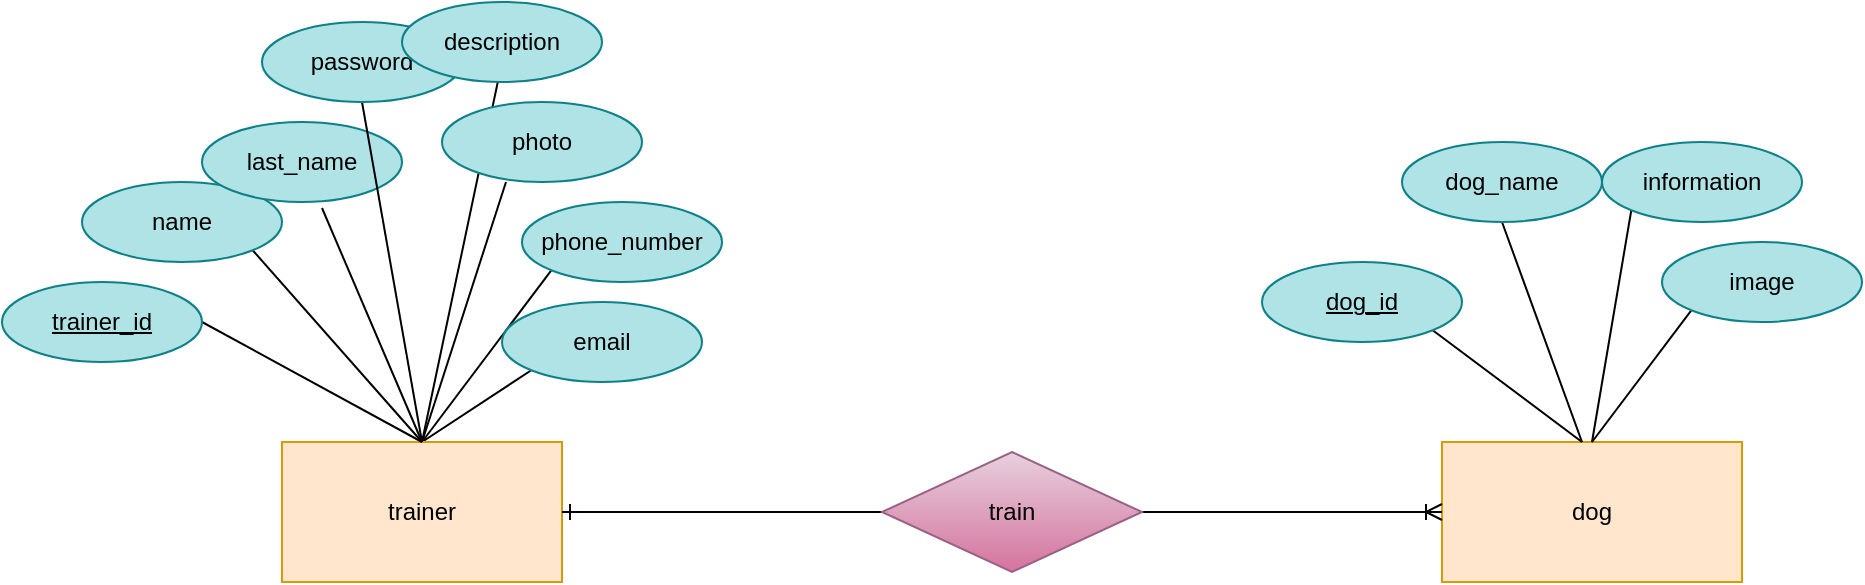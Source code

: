 <mxfile version="20.8.16" type="device"><diagram name="Página-1" id="N_ty1VtE1_yFWlDJbEZe"><mxGraphModel dx="1034" dy="604" grid="1" gridSize="10" guides="1" tooltips="1" connect="1" arrows="1" fold="1" page="1" pageScale="1" pageWidth="827" pageHeight="1169" math="0" shadow="0"><root><mxCell id="0"/><mxCell id="1" parent="0"/><mxCell id="ShXBgPN8pTuyE3h_H-JJ-1" value="dog" style="whiteSpace=wrap;html=1;align=center;fillColor=#ffe6cc;strokeColor=#d79b00;" vertex="1" parent="1"><mxGeometry x="760" y="560" width="150" height="70" as="geometry"/></mxCell><mxCell id="ShXBgPN8pTuyE3h_H-JJ-26" style="rounded=0;orthogonalLoop=1;jettySize=auto;html=1;exitX=0.5;exitY=0;exitDx=0;exitDy=0;entryX=0.6;entryY=1.075;entryDx=0;entryDy=0;entryPerimeter=0;startArrow=none;startFill=0;endArrow=none;endFill=0;" edge="1" parent="1" source="ShXBgPN8pTuyE3h_H-JJ-2" target="ShXBgPN8pTuyE3h_H-JJ-19"><mxGeometry relative="1" as="geometry"/></mxCell><mxCell id="ShXBgPN8pTuyE3h_H-JJ-28" style="edgeStyle=none;rounded=0;orthogonalLoop=1;jettySize=auto;html=1;exitX=0.5;exitY=0;exitDx=0;exitDy=0;entryX=0.32;entryY=1;entryDx=0;entryDy=0;entryPerimeter=0;startArrow=none;startFill=0;endArrow=none;endFill=0;" edge="1" parent="1" source="ShXBgPN8pTuyE3h_H-JJ-2" target="ShXBgPN8pTuyE3h_H-JJ-21"><mxGeometry relative="1" as="geometry"/></mxCell><mxCell id="ShXBgPN8pTuyE3h_H-JJ-30" style="edgeStyle=none;rounded=0;orthogonalLoop=1;jettySize=auto;html=1;exitX=0.5;exitY=0;exitDx=0;exitDy=0;entryX=0;entryY=1;entryDx=0;entryDy=0;startArrow=none;startFill=0;endArrow=none;endFill=0;" edge="1" parent="1" source="ShXBgPN8pTuyE3h_H-JJ-2" target="ShXBgPN8pTuyE3h_H-JJ-22"><mxGeometry relative="1" as="geometry"/></mxCell><mxCell id="ShXBgPN8pTuyE3h_H-JJ-31" style="edgeStyle=none;rounded=0;orthogonalLoop=1;jettySize=auto;html=1;exitX=0.5;exitY=0;exitDx=0;exitDy=0;entryX=0;entryY=1;entryDx=0;entryDy=0;startArrow=none;startFill=0;endArrow=none;endFill=0;" edge="1" parent="1" source="ShXBgPN8pTuyE3h_H-JJ-2" target="ShXBgPN8pTuyE3h_H-JJ-23"><mxGeometry relative="1" as="geometry"/></mxCell><mxCell id="ShXBgPN8pTuyE3h_H-JJ-33" style="edgeStyle=none;rounded=0;orthogonalLoop=1;jettySize=auto;html=1;exitX=0.5;exitY=0;exitDx=0;exitDy=0;entryX=0.22;entryY=0.9;entryDx=0;entryDy=0;entryPerimeter=0;startArrow=none;startFill=0;endArrow=none;endFill=0;" edge="1" parent="1" source="ShXBgPN8pTuyE3h_H-JJ-2"><mxGeometry relative="1" as="geometry"><mxPoint x="272" y="366" as="targetPoint"/><Array as="points"><mxPoint x="290" y="370"/></Array></mxGeometry></mxCell><mxCell id="ShXBgPN8pTuyE3h_H-JJ-2" value="trainer" style="whiteSpace=wrap;html=1;align=center;fillColor=#ffe6cc;strokeColor=#d79b00;" vertex="1" parent="1"><mxGeometry x="180" y="560" width="140" height="70" as="geometry"/></mxCell><mxCell id="ShXBgPN8pTuyE3h_H-JJ-4" style="edgeStyle=orthogonalEdgeStyle;rounded=0;orthogonalLoop=1;jettySize=auto;html=1;exitX=0;exitY=0.5;exitDx=0;exitDy=0;entryX=1;entryY=0.5;entryDx=0;entryDy=0;endArrow=ERone;endFill=0;" edge="1" parent="1" source="ShXBgPN8pTuyE3h_H-JJ-5" target="ShXBgPN8pTuyE3h_H-JJ-2"><mxGeometry relative="1" as="geometry"/></mxCell><mxCell id="ShXBgPN8pTuyE3h_H-JJ-35" style="edgeStyle=none;rounded=0;orthogonalLoop=1;jettySize=auto;html=1;exitX=1;exitY=0.5;exitDx=0;exitDy=0;entryX=0;entryY=0.5;entryDx=0;entryDy=0;startArrow=none;startFill=0;endArrow=ERoneToMany;endFill=0;" edge="1" parent="1" source="ShXBgPN8pTuyE3h_H-JJ-5" target="ShXBgPN8pTuyE3h_H-JJ-1"><mxGeometry relative="1" as="geometry"/></mxCell><mxCell id="ShXBgPN8pTuyE3h_H-JJ-5" value="train" style="shape=rhombus;perimeter=rhombusPerimeter;whiteSpace=wrap;html=1;align=center;fillColor=#e6d0de;strokeColor=#996185;gradientColor=#d5739d;" vertex="1" parent="1"><mxGeometry x="480" y="565" width="130" height="60" as="geometry"/></mxCell><mxCell id="ShXBgPN8pTuyE3h_H-JJ-39" style="edgeStyle=none;rounded=0;orthogonalLoop=1;jettySize=auto;html=1;exitX=1;exitY=0.5;exitDx=0;exitDy=0;entryX=0.5;entryY=0;entryDx=0;entryDy=0;startArrow=none;startFill=0;endArrow=none;endFill=0;" edge="1" parent="1" source="ShXBgPN8pTuyE3h_H-JJ-7" target="ShXBgPN8pTuyE3h_H-JJ-2"><mxGeometry relative="1" as="geometry"/></mxCell><mxCell id="ShXBgPN8pTuyE3h_H-JJ-7" value="trainer_id" style="ellipse;whiteSpace=wrap;html=1;align=center;fontStyle=4;fillColor=#b0e3e6;strokeColor=#0e8088;" vertex="1" parent="1"><mxGeometry x="40" y="480" width="100" height="40" as="geometry"/></mxCell><mxCell id="ShXBgPN8pTuyE3h_H-JJ-38" style="edgeStyle=none;rounded=0;orthogonalLoop=1;jettySize=auto;html=1;exitX=1;exitY=1;exitDx=0;exitDy=0;startArrow=none;startFill=0;endArrow=none;endFill=0;" edge="1" parent="1" source="ShXBgPN8pTuyE3h_H-JJ-9"><mxGeometry relative="1" as="geometry"><mxPoint x="250" y="560" as="targetPoint"/></mxGeometry></mxCell><mxCell id="ShXBgPN8pTuyE3h_H-JJ-9" value="name" style="ellipse;whiteSpace=wrap;html=1;align=center;fillColor=#b0e3e6;strokeColor=#0e8088;" vertex="1" parent="1"><mxGeometry x="80" y="430" width="100" height="40" as="geometry"/></mxCell><mxCell id="ShXBgPN8pTuyE3h_H-JJ-42" style="edgeStyle=none;rounded=0;orthogonalLoop=1;jettySize=auto;html=1;exitX=1;exitY=1;exitDx=0;exitDy=0;startArrow=none;startFill=0;endArrow=none;endFill=0;" edge="1" parent="1" source="ShXBgPN8pTuyE3h_H-JJ-11"><mxGeometry relative="1" as="geometry"><mxPoint x="830" y="560" as="targetPoint"/></mxGeometry></mxCell><mxCell id="ShXBgPN8pTuyE3h_H-JJ-11" value="dog_id" style="ellipse;whiteSpace=wrap;html=1;align=center;fontStyle=4;fillColor=#b0e3e6;strokeColor=#0e8088;" vertex="1" parent="1"><mxGeometry x="670" y="470" width="100" height="40" as="geometry"/></mxCell><mxCell id="ShXBgPN8pTuyE3h_H-JJ-13" style="edgeStyle=none;rounded=0;orthogonalLoop=1;jettySize=auto;html=1;exitX=0;exitY=1;exitDx=0;exitDy=0;entryX=0.5;entryY=0;entryDx=0;entryDy=0;endArrow=none;endFill=0;" edge="1" parent="1" source="ShXBgPN8pTuyE3h_H-JJ-14" target="ShXBgPN8pTuyE3h_H-JJ-1"><mxGeometry relative="1" as="geometry"/></mxCell><mxCell id="ShXBgPN8pTuyE3h_H-JJ-14" value="image" style="ellipse;whiteSpace=wrap;html=1;align=center;fillColor=#b0e3e6;strokeColor=#0e8088;" vertex="1" parent="1"><mxGeometry x="870" y="460" width="100" height="40" as="geometry"/></mxCell><mxCell id="ShXBgPN8pTuyE3h_H-JJ-41" style="edgeStyle=none;rounded=0;orthogonalLoop=1;jettySize=auto;html=1;exitX=0.5;exitY=1;exitDx=0;exitDy=0;startArrow=none;startFill=0;endArrow=none;endFill=0;" edge="1" parent="1" source="ShXBgPN8pTuyE3h_H-JJ-16"><mxGeometry relative="1" as="geometry"><mxPoint x="830" y="560" as="targetPoint"/></mxGeometry></mxCell><mxCell id="ShXBgPN8pTuyE3h_H-JJ-16" value="dog_name" style="ellipse;whiteSpace=wrap;html=1;align=center;fillColor=#b0e3e6;strokeColor=#0e8088;" vertex="1" parent="1"><mxGeometry x="740" y="410" width="100" height="40" as="geometry"/></mxCell><mxCell id="ShXBgPN8pTuyE3h_H-JJ-19" value="last_name" style="ellipse;whiteSpace=wrap;html=1;align=center;fillColor=#b0e3e6;strokeColor=#0e8088;" vertex="1" parent="1"><mxGeometry x="140" y="400" width="100" height="40" as="geometry"/></mxCell><mxCell id="ShXBgPN8pTuyE3h_H-JJ-37" style="edgeStyle=none;rounded=0;orthogonalLoop=1;jettySize=auto;html=1;exitX=0.5;exitY=1;exitDx=0;exitDy=0;startArrow=none;startFill=0;endArrow=none;endFill=0;" edge="1" parent="1" source="ShXBgPN8pTuyE3h_H-JJ-20"><mxGeometry relative="1" as="geometry"><mxPoint x="250" y="560" as="targetPoint"/></mxGeometry></mxCell><mxCell id="ShXBgPN8pTuyE3h_H-JJ-20" value="password" style="ellipse;whiteSpace=wrap;html=1;align=center;fillColor=#b0e3e6;strokeColor=#0e8088;" vertex="1" parent="1"><mxGeometry x="170" y="350" width="100" height="40" as="geometry"/></mxCell><mxCell id="ShXBgPN8pTuyE3h_H-JJ-21" value="photo" style="ellipse;whiteSpace=wrap;html=1;align=center;fillColor=#b0e3e6;strokeColor=#0e8088;" vertex="1" parent="1"><mxGeometry x="260" y="390" width="100" height="40" as="geometry"/></mxCell><mxCell id="ShXBgPN8pTuyE3h_H-JJ-22" value="phone_number" style="ellipse;whiteSpace=wrap;html=1;align=center;fillColor=#b0e3e6;strokeColor=#0e8088;" vertex="1" parent="1"><mxGeometry x="300" y="440" width="100" height="40" as="geometry"/></mxCell><mxCell id="ShXBgPN8pTuyE3h_H-JJ-23" value="email" style="ellipse;whiteSpace=wrap;html=1;align=center;fillColor=#b0e3e6;strokeColor=#0e8088;" vertex="1" parent="1"><mxGeometry x="290" y="490" width="100" height="40" as="geometry"/></mxCell><mxCell id="ShXBgPN8pTuyE3h_H-JJ-40" style="edgeStyle=none;rounded=0;orthogonalLoop=1;jettySize=auto;html=1;exitX=0;exitY=1;exitDx=0;exitDy=0;entryX=0.5;entryY=0;entryDx=0;entryDy=0;startArrow=none;startFill=0;endArrow=none;endFill=0;" edge="1" parent="1" source="ShXBgPN8pTuyE3h_H-JJ-25" target="ShXBgPN8pTuyE3h_H-JJ-1"><mxGeometry relative="1" as="geometry"/></mxCell><mxCell id="ShXBgPN8pTuyE3h_H-JJ-25" value="information" style="ellipse;whiteSpace=wrap;html=1;align=center;fillColor=#b0e3e6;strokeColor=#0e8088;" vertex="1" parent="1"><mxGeometry x="840" y="410" width="100" height="40" as="geometry"/></mxCell><mxCell id="ShXBgPN8pTuyE3h_H-JJ-29" style="edgeStyle=none;rounded=0;orthogonalLoop=1;jettySize=auto;html=1;entryX=0.614;entryY=0;entryDx=0;entryDy=0;entryPerimeter=0;startArrow=none;startFill=0;endArrow=none;endFill=0;" edge="1" parent="1" source="ShXBgPN8pTuyE3h_H-JJ-2" target="ShXBgPN8pTuyE3h_H-JJ-2"><mxGeometry relative="1" as="geometry"/></mxCell><mxCell id="ShXBgPN8pTuyE3h_H-JJ-32" value="description" style="ellipse;whiteSpace=wrap;html=1;align=center;fillColor=#b0e3e6;strokeColor=#0e8088;" vertex="1" parent="1"><mxGeometry x="240" y="340" width="100" height="40" as="geometry"/></mxCell></root></mxGraphModel></diagram></mxfile>